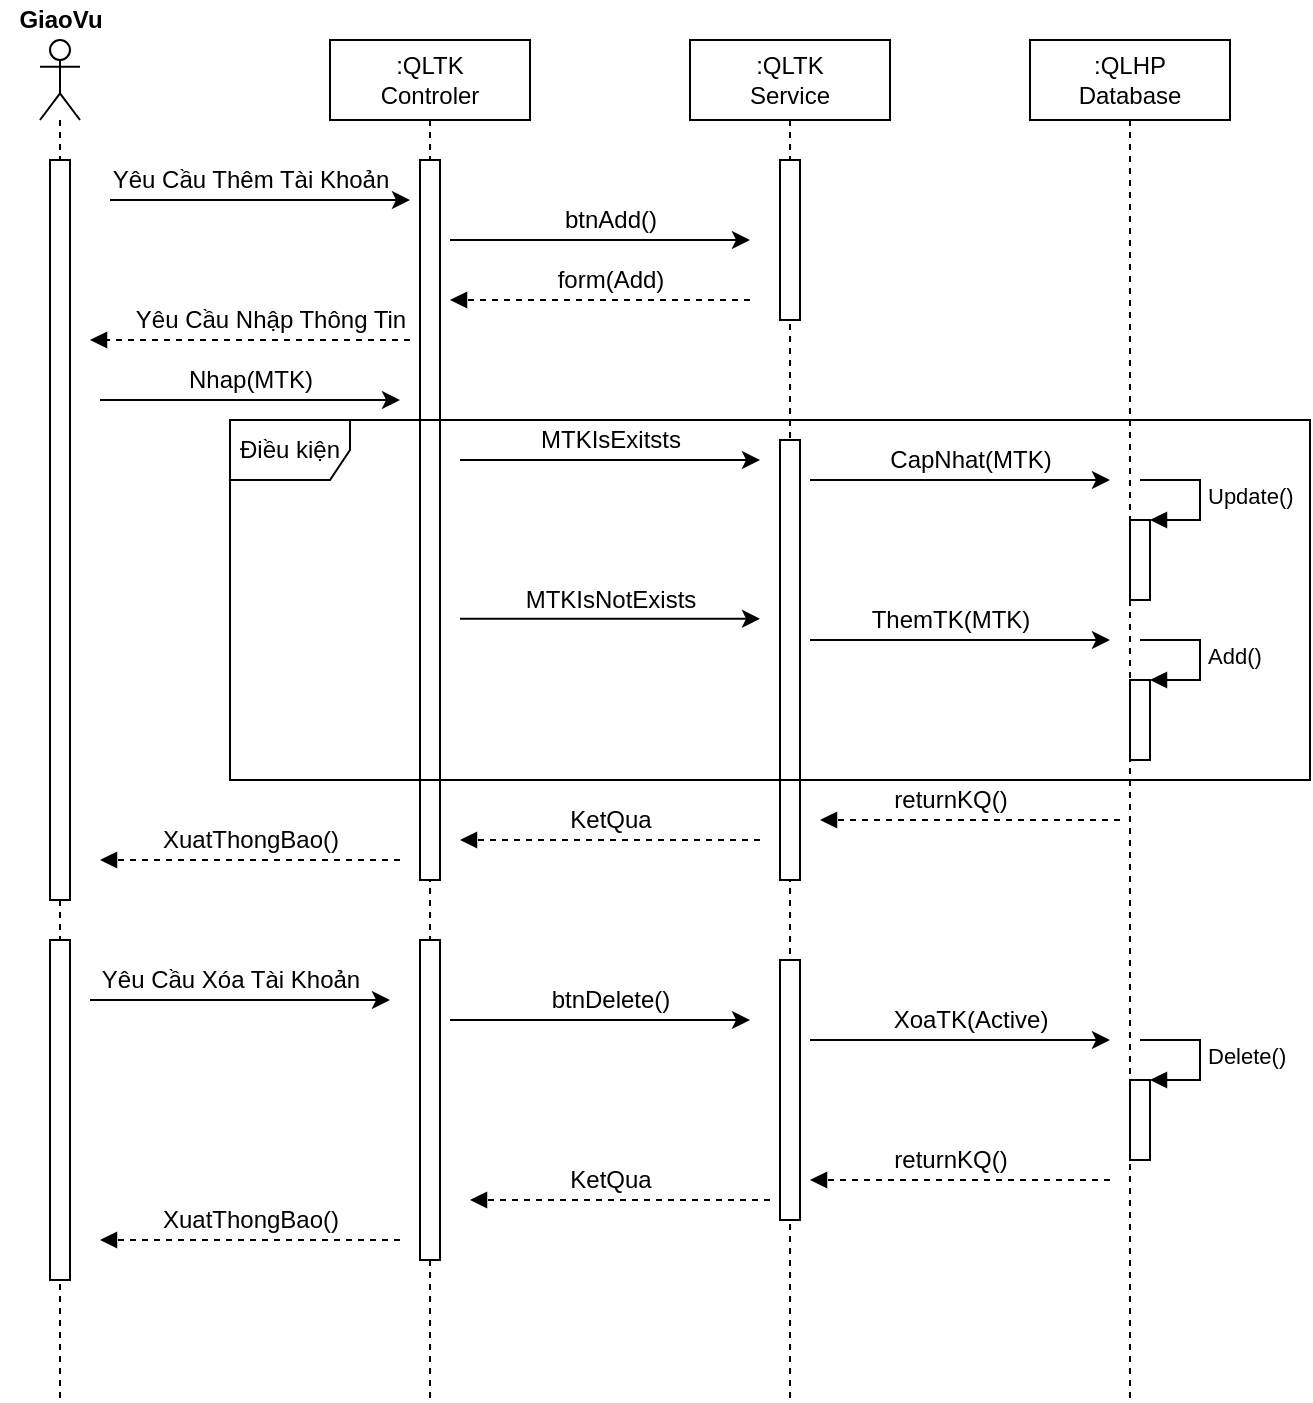 <mxfile version="15.8.3" type="github">
  <diagram id="u3xu3ZwD2KMhqAbnVQfo" name="Page-1">
    <mxGraphModel dx="1504" dy="644" grid="1" gridSize="10" guides="1" tooltips="1" connect="1" arrows="1" fold="1" page="1" pageScale="1" pageWidth="827" pageHeight="1169" math="0" shadow="0">
      <root>
        <mxCell id="0" />
        <mxCell id="1" parent="0" />
        <mxCell id="ndUAwhBKYh-yHIxpzxnG-2" value="&lt;b&gt;GiaoVu&lt;/b&gt;" style="text;html=1;align=center;verticalAlign=middle;resizable=0;points=[];autosize=1;strokeColor=none;fillColor=none;" vertex="1" parent="1">
          <mxGeometry x="45" y="220" width="60" height="20" as="geometry" />
        </mxCell>
        <mxCell id="ndUAwhBKYh-yHIxpzxnG-3" value="" style="shape=umlLifeline;participant=umlActor;perimeter=lifelinePerimeter;whiteSpace=wrap;html=1;container=1;collapsible=0;recursiveResize=0;verticalAlign=top;spacingTop=36;outlineConnect=0;" vertex="1" parent="1">
          <mxGeometry x="65" y="240" width="20" height="680" as="geometry" />
        </mxCell>
        <mxCell id="ndUAwhBKYh-yHIxpzxnG-7" value="" style="html=1;points=[];perimeter=orthogonalPerimeter;" vertex="1" parent="ndUAwhBKYh-yHIxpzxnG-3">
          <mxGeometry x="5" y="60" width="10" height="370" as="geometry" />
        </mxCell>
        <mxCell id="ndUAwhBKYh-yHIxpzxnG-52" value="" style="html=1;points=[];perimeter=orthogonalPerimeter;" vertex="1" parent="ndUAwhBKYh-yHIxpzxnG-3">
          <mxGeometry x="5" y="450" width="10" height="170" as="geometry" />
        </mxCell>
        <mxCell id="ndUAwhBKYh-yHIxpzxnG-4" value=":QLTK&lt;br&gt;Controler" style="shape=umlLifeline;perimeter=lifelinePerimeter;whiteSpace=wrap;html=1;container=1;collapsible=0;recursiveResize=0;outlineConnect=0;" vertex="1" parent="1">
          <mxGeometry x="210" y="240" width="100" height="680" as="geometry" />
        </mxCell>
        <mxCell id="ndUAwhBKYh-yHIxpzxnG-8" value="" style="html=1;points=[];perimeter=orthogonalPerimeter;" vertex="1" parent="ndUAwhBKYh-yHIxpzxnG-4">
          <mxGeometry x="45" y="60" width="10" height="360" as="geometry" />
        </mxCell>
        <mxCell id="ndUAwhBKYh-yHIxpzxnG-22" value="" style="endArrow=classic;html=1;rounded=0;" edge="1" parent="ndUAwhBKYh-yHIxpzxnG-4">
          <mxGeometry width="50" height="50" relative="1" as="geometry">
            <mxPoint x="-115.0" y="180" as="sourcePoint" />
            <mxPoint x="35" y="180" as="targetPoint" />
          </mxGeometry>
        </mxCell>
        <mxCell id="ndUAwhBKYh-yHIxpzxnG-51" value="" style="html=1;points=[];perimeter=orthogonalPerimeter;" vertex="1" parent="ndUAwhBKYh-yHIxpzxnG-4">
          <mxGeometry x="45" y="450" width="10" height="160" as="geometry" />
        </mxCell>
        <mxCell id="ndUAwhBKYh-yHIxpzxnG-56" value="" style="endArrow=classic;html=1;rounded=0;" edge="1" parent="ndUAwhBKYh-yHIxpzxnG-4">
          <mxGeometry width="50" height="50" relative="1" as="geometry">
            <mxPoint x="-120.0" y="480" as="sourcePoint" />
            <mxPoint x="30" y="480" as="targetPoint" />
          </mxGeometry>
        </mxCell>
        <mxCell id="ndUAwhBKYh-yHIxpzxnG-5" value=":QLTK&lt;br&gt;Service" style="shape=umlLifeline;perimeter=lifelinePerimeter;whiteSpace=wrap;html=1;container=1;collapsible=0;recursiveResize=0;outlineConnect=0;" vertex="1" parent="1">
          <mxGeometry x="390" y="240" width="100" height="680" as="geometry" />
        </mxCell>
        <mxCell id="ndUAwhBKYh-yHIxpzxnG-9" value="" style="html=1;points=[];perimeter=orthogonalPerimeter;" vertex="1" parent="ndUAwhBKYh-yHIxpzxnG-5">
          <mxGeometry x="45" y="60" width="10" height="80" as="geometry" />
        </mxCell>
        <mxCell id="ndUAwhBKYh-yHIxpzxnG-16" value="" style="html=1;verticalAlign=bottom;labelBackgroundColor=none;endArrow=block;endFill=1;dashed=1;rounded=0;" edge="1" parent="ndUAwhBKYh-yHIxpzxnG-5">
          <mxGeometry width="160" relative="1" as="geometry">
            <mxPoint x="30" y="130" as="sourcePoint" />
            <mxPoint x="-120" y="130" as="targetPoint" />
          </mxGeometry>
        </mxCell>
        <mxCell id="ndUAwhBKYh-yHIxpzxnG-24" value="" style="html=1;points=[];perimeter=orthogonalPerimeter;" vertex="1" parent="ndUAwhBKYh-yHIxpzxnG-5">
          <mxGeometry x="45" y="200" width="10" height="220" as="geometry" />
        </mxCell>
        <mxCell id="ndUAwhBKYh-yHIxpzxnG-53" value="" style="html=1;points=[];perimeter=orthogonalPerimeter;" vertex="1" parent="ndUAwhBKYh-yHIxpzxnG-5">
          <mxGeometry x="45" y="460" width="10" height="130" as="geometry" />
        </mxCell>
        <mxCell id="ndUAwhBKYh-yHIxpzxnG-60" value="" style="endArrow=classic;html=1;rounded=0;" edge="1" parent="ndUAwhBKYh-yHIxpzxnG-5">
          <mxGeometry width="50" height="50" relative="1" as="geometry">
            <mxPoint x="60.0" y="500.0" as="sourcePoint" />
            <mxPoint x="210" y="500.0" as="targetPoint" />
          </mxGeometry>
        </mxCell>
        <mxCell id="ndUAwhBKYh-yHIxpzxnG-66" value="" style="html=1;verticalAlign=bottom;labelBackgroundColor=none;endArrow=block;endFill=1;dashed=1;rounded=0;" edge="1" parent="ndUAwhBKYh-yHIxpzxnG-5">
          <mxGeometry width="160" relative="1" as="geometry">
            <mxPoint x="40" y="580.0" as="sourcePoint" />
            <mxPoint x="-110" y="580.0" as="targetPoint" />
          </mxGeometry>
        </mxCell>
        <mxCell id="ndUAwhBKYh-yHIxpzxnG-6" value=":QLHP&lt;br&gt;Database" style="shape=umlLifeline;perimeter=lifelinePerimeter;whiteSpace=wrap;html=1;container=1;collapsible=0;recursiveResize=0;outlineConnect=0;" vertex="1" parent="1">
          <mxGeometry x="560" y="240" width="100" height="680" as="geometry" />
        </mxCell>
        <mxCell id="ndUAwhBKYh-yHIxpzxnG-29" value="" style="html=1;points=[];perimeter=orthogonalPerimeter;" vertex="1" parent="ndUAwhBKYh-yHIxpzxnG-6">
          <mxGeometry x="50" y="240" width="10" height="40" as="geometry" />
        </mxCell>
        <mxCell id="ndUAwhBKYh-yHIxpzxnG-30" value="Update()" style="edgeStyle=orthogonalEdgeStyle;html=1;align=left;spacingLeft=2;endArrow=block;rounded=0;entryX=1;entryY=0;" edge="1" target="ndUAwhBKYh-yHIxpzxnG-29" parent="ndUAwhBKYh-yHIxpzxnG-6">
          <mxGeometry relative="1" as="geometry">
            <mxPoint x="55" y="220" as="sourcePoint" />
            <Array as="points">
              <mxPoint x="85" y="220" />
            </Array>
          </mxGeometry>
        </mxCell>
        <mxCell id="ndUAwhBKYh-yHIxpzxnG-31" value="" style="html=1;points=[];perimeter=orthogonalPerimeter;" vertex="1" parent="ndUAwhBKYh-yHIxpzxnG-6">
          <mxGeometry x="50" y="320" width="10" height="40" as="geometry" />
        </mxCell>
        <mxCell id="ndUAwhBKYh-yHIxpzxnG-32" value="Add()" style="edgeStyle=orthogonalEdgeStyle;html=1;align=left;spacingLeft=2;endArrow=block;rounded=0;entryX=1;entryY=0;" edge="1" parent="ndUAwhBKYh-yHIxpzxnG-6" target="ndUAwhBKYh-yHIxpzxnG-31">
          <mxGeometry relative="1" as="geometry">
            <mxPoint x="55" y="300" as="sourcePoint" />
            <Array as="points">
              <mxPoint x="85" y="300" />
            </Array>
          </mxGeometry>
        </mxCell>
        <mxCell id="ndUAwhBKYh-yHIxpzxnG-54" value="" style="html=1;points=[];perimeter=orthogonalPerimeter;" vertex="1" parent="ndUAwhBKYh-yHIxpzxnG-6">
          <mxGeometry x="50" y="520" width="10" height="40" as="geometry" />
        </mxCell>
        <mxCell id="ndUAwhBKYh-yHIxpzxnG-55" value="Delete()" style="edgeStyle=orthogonalEdgeStyle;html=1;align=left;spacingLeft=2;endArrow=block;rounded=0;entryX=1;entryY=0;" edge="1" target="ndUAwhBKYh-yHIxpzxnG-54" parent="ndUAwhBKYh-yHIxpzxnG-6">
          <mxGeometry relative="1" as="geometry">
            <mxPoint x="55" y="500" as="sourcePoint" />
            <Array as="points">
              <mxPoint x="85" y="500" />
            </Array>
          </mxGeometry>
        </mxCell>
        <mxCell id="ndUAwhBKYh-yHIxpzxnG-65" value="" style="html=1;verticalAlign=bottom;labelBackgroundColor=none;endArrow=block;endFill=1;dashed=1;rounded=0;" edge="1" parent="ndUAwhBKYh-yHIxpzxnG-6">
          <mxGeometry width="160" relative="1" as="geometry">
            <mxPoint x="40" y="570.0" as="sourcePoint" />
            <mxPoint x="-110" y="570.0" as="targetPoint" />
          </mxGeometry>
        </mxCell>
        <mxCell id="ndUAwhBKYh-yHIxpzxnG-12" value="" style="endArrow=classic;html=1;rounded=0;" edge="1" parent="1">
          <mxGeometry width="50" height="50" relative="1" as="geometry">
            <mxPoint x="100" y="320" as="sourcePoint" />
            <mxPoint x="250" y="320" as="targetPoint" />
          </mxGeometry>
        </mxCell>
        <mxCell id="ndUAwhBKYh-yHIxpzxnG-13" value="" style="endArrow=classic;html=1;rounded=0;" edge="1" parent="1">
          <mxGeometry width="50" height="50" relative="1" as="geometry">
            <mxPoint x="270" y="340" as="sourcePoint" />
            <mxPoint x="420.0" y="340" as="targetPoint" />
          </mxGeometry>
        </mxCell>
        <mxCell id="ndUAwhBKYh-yHIxpzxnG-17" value="" style="html=1;verticalAlign=bottom;labelBackgroundColor=none;endArrow=block;endFill=1;dashed=1;rounded=0;" edge="1" parent="1">
          <mxGeometry width="160" relative="1" as="geometry">
            <mxPoint x="250" y="390" as="sourcePoint" />
            <mxPoint x="90" y="390" as="targetPoint" />
          </mxGeometry>
        </mxCell>
        <mxCell id="ndUAwhBKYh-yHIxpzxnG-18" value="Yêu Cầu Thêm Tài Khoản" style="text;html=1;align=center;verticalAlign=middle;resizable=0;points=[];autosize=1;strokeColor=none;fillColor=none;" vertex="1" parent="1">
          <mxGeometry x="95" y="300" width="150" height="20" as="geometry" />
        </mxCell>
        <mxCell id="ndUAwhBKYh-yHIxpzxnG-19" value="btnAdd()" style="text;html=1;align=center;verticalAlign=middle;resizable=0;points=[];autosize=1;strokeColor=none;fillColor=none;" vertex="1" parent="1">
          <mxGeometry x="320" y="320" width="60" height="20" as="geometry" />
        </mxCell>
        <mxCell id="ndUAwhBKYh-yHIxpzxnG-20" value="form(Add)" style="text;html=1;align=center;verticalAlign=middle;resizable=0;points=[];autosize=1;strokeColor=none;fillColor=none;" vertex="1" parent="1">
          <mxGeometry x="315" y="350" width="70" height="20" as="geometry" />
        </mxCell>
        <mxCell id="ndUAwhBKYh-yHIxpzxnG-21" value="Yêu Cầu Nhập Thông Tin" style="text;html=1;align=center;verticalAlign=middle;resizable=0;points=[];autosize=1;strokeColor=none;fillColor=none;" vertex="1" parent="1">
          <mxGeometry x="105" y="370" width="150" height="20" as="geometry" />
        </mxCell>
        <mxCell id="ndUAwhBKYh-yHIxpzxnG-23" value="Nhap(MTK)" style="text;html=1;align=center;verticalAlign=middle;resizable=0;points=[];autosize=1;strokeColor=none;fillColor=none;" vertex="1" parent="1">
          <mxGeometry x="130" y="400" width="80" height="20" as="geometry" />
        </mxCell>
        <mxCell id="ndUAwhBKYh-yHIxpzxnG-26" value="" style="endArrow=classic;html=1;rounded=0;" edge="1" parent="1">
          <mxGeometry width="50" height="50" relative="1" as="geometry">
            <mxPoint x="450.0" y="460" as="sourcePoint" />
            <mxPoint x="600.0" y="460" as="targetPoint" />
          </mxGeometry>
        </mxCell>
        <mxCell id="ndUAwhBKYh-yHIxpzxnG-25" value="" style="endArrow=classic;html=1;rounded=0;" edge="1" parent="1">
          <mxGeometry width="50" height="50" relative="1" as="geometry">
            <mxPoint x="275.0" y="450" as="sourcePoint" />
            <mxPoint x="425.0" y="450" as="targetPoint" />
          </mxGeometry>
        </mxCell>
        <mxCell id="ndUAwhBKYh-yHIxpzxnG-27" value="" style="endArrow=classic;html=1;rounded=0;" edge="1" parent="1">
          <mxGeometry width="50" height="50" relative="1" as="geometry">
            <mxPoint x="275.0" y="529.41" as="sourcePoint" />
            <mxPoint x="425" y="529.41" as="targetPoint" />
          </mxGeometry>
        </mxCell>
        <mxCell id="ndUAwhBKYh-yHIxpzxnG-28" value="" style="endArrow=classic;html=1;rounded=0;" edge="1" parent="1">
          <mxGeometry width="50" height="50" relative="1" as="geometry">
            <mxPoint x="450.0" y="540" as="sourcePoint" />
            <mxPoint x="600" y="540" as="targetPoint" />
          </mxGeometry>
        </mxCell>
        <mxCell id="ndUAwhBKYh-yHIxpzxnG-35" value="MTKIsExitsts" style="text;html=1;align=center;verticalAlign=middle;resizable=0;points=[];autosize=1;strokeColor=none;fillColor=none;" vertex="1" parent="1">
          <mxGeometry x="305" y="430" width="90" height="20" as="geometry" />
        </mxCell>
        <mxCell id="ndUAwhBKYh-yHIxpzxnG-36" value="CapNhat(MTK)" style="text;html=1;align=center;verticalAlign=middle;resizable=0;points=[];autosize=1;strokeColor=none;fillColor=none;" vertex="1" parent="1">
          <mxGeometry x="480" y="440" width="100" height="20" as="geometry" />
        </mxCell>
        <mxCell id="ndUAwhBKYh-yHIxpzxnG-37" value="MTKIsNotExists" style="text;html=1;align=center;verticalAlign=middle;resizable=0;points=[];autosize=1;strokeColor=none;fillColor=none;" vertex="1" parent="1">
          <mxGeometry x="300" y="510" width="100" height="20" as="geometry" />
        </mxCell>
        <mxCell id="ndUAwhBKYh-yHIxpzxnG-38" value="ThemTK(MTK)" style="text;html=1;align=center;verticalAlign=middle;resizable=0;points=[];autosize=1;strokeColor=none;fillColor=none;" vertex="1" parent="1">
          <mxGeometry x="475" y="520" width="90" height="20" as="geometry" />
        </mxCell>
        <mxCell id="ndUAwhBKYh-yHIxpzxnG-43" value="Điều kiện" style="shape=umlFrame;whiteSpace=wrap;html=1;" vertex="1" parent="1">
          <mxGeometry x="160" y="430" width="540" height="180" as="geometry" />
        </mxCell>
        <mxCell id="ndUAwhBKYh-yHIxpzxnG-44" value="" style="html=1;verticalAlign=bottom;labelBackgroundColor=none;endArrow=block;endFill=1;dashed=1;rounded=0;" edge="1" parent="1">
          <mxGeometry width="160" relative="1" as="geometry">
            <mxPoint x="605" y="630" as="sourcePoint" />
            <mxPoint x="455.0" y="630" as="targetPoint" />
          </mxGeometry>
        </mxCell>
        <mxCell id="ndUAwhBKYh-yHIxpzxnG-45" value="" style="html=1;verticalAlign=bottom;labelBackgroundColor=none;endArrow=block;endFill=1;dashed=1;rounded=0;" edge="1" parent="1">
          <mxGeometry width="160" relative="1" as="geometry">
            <mxPoint x="425" y="640.0" as="sourcePoint" />
            <mxPoint x="275" y="640.0" as="targetPoint" />
          </mxGeometry>
        </mxCell>
        <mxCell id="ndUAwhBKYh-yHIxpzxnG-46" value="" style="html=1;verticalAlign=bottom;labelBackgroundColor=none;endArrow=block;endFill=1;dashed=1;rounded=0;" edge="1" parent="1">
          <mxGeometry width="160" relative="1" as="geometry">
            <mxPoint x="245" y="650.0" as="sourcePoint" />
            <mxPoint x="95.0" y="650.0" as="targetPoint" />
          </mxGeometry>
        </mxCell>
        <mxCell id="ndUAwhBKYh-yHIxpzxnG-47" value="returnKQ()" style="text;html=1;align=center;verticalAlign=middle;resizable=0;points=[];autosize=1;strokeColor=none;fillColor=none;" vertex="1" parent="1">
          <mxGeometry x="485" y="610" width="70" height="20" as="geometry" />
        </mxCell>
        <mxCell id="ndUAwhBKYh-yHIxpzxnG-48" value="KetQua" style="text;html=1;align=center;verticalAlign=middle;resizable=0;points=[];autosize=1;strokeColor=none;fillColor=none;" vertex="1" parent="1">
          <mxGeometry x="320" y="620" width="60" height="20" as="geometry" />
        </mxCell>
        <mxCell id="ndUAwhBKYh-yHIxpzxnG-50" value="XuatThongBao()" style="text;html=1;align=center;verticalAlign=middle;resizable=0;points=[];autosize=1;strokeColor=none;fillColor=none;" vertex="1" parent="1">
          <mxGeometry x="120" y="630" width="100" height="20" as="geometry" />
        </mxCell>
        <mxCell id="ndUAwhBKYh-yHIxpzxnG-57" value="Yêu Cầu Xóa Tài Khoản" style="text;html=1;align=center;verticalAlign=middle;resizable=0;points=[];autosize=1;strokeColor=none;fillColor=none;" vertex="1" parent="1">
          <mxGeometry x="85" y="700" width="150" height="20" as="geometry" />
        </mxCell>
        <mxCell id="ndUAwhBKYh-yHIxpzxnG-58" value="btnDelete()" style="text;html=1;align=center;verticalAlign=middle;resizable=0;points=[];autosize=1;strokeColor=none;fillColor=none;" vertex="1" parent="1">
          <mxGeometry x="315" y="710" width="70" height="20" as="geometry" />
        </mxCell>
        <mxCell id="ndUAwhBKYh-yHIxpzxnG-59" value="" style="endArrow=classic;html=1;rounded=0;" edge="1" parent="1">
          <mxGeometry width="50" height="50" relative="1" as="geometry">
            <mxPoint x="270.0" y="730" as="sourcePoint" />
            <mxPoint x="420" y="730" as="targetPoint" />
          </mxGeometry>
        </mxCell>
        <mxCell id="ndUAwhBKYh-yHIxpzxnG-63" value="XoaTK(Active)" style="text;html=1;align=center;verticalAlign=middle;resizable=0;points=[];autosize=1;strokeColor=none;fillColor=none;" vertex="1" parent="1">
          <mxGeometry x="485" y="720" width="90" height="20" as="geometry" />
        </mxCell>
        <mxCell id="ndUAwhBKYh-yHIxpzxnG-67" value="" style="html=1;verticalAlign=bottom;labelBackgroundColor=none;endArrow=block;endFill=1;dashed=1;rounded=0;" edge="1" parent="1">
          <mxGeometry width="160" relative="1" as="geometry">
            <mxPoint x="245" y="840.0" as="sourcePoint" />
            <mxPoint x="95.0" y="840.0" as="targetPoint" />
          </mxGeometry>
        </mxCell>
        <mxCell id="ndUAwhBKYh-yHIxpzxnG-68" value="returnKQ()" style="text;html=1;align=center;verticalAlign=middle;resizable=0;points=[];autosize=1;strokeColor=none;fillColor=none;" vertex="1" parent="1">
          <mxGeometry x="485" y="790" width="70" height="20" as="geometry" />
        </mxCell>
        <mxCell id="ndUAwhBKYh-yHIxpzxnG-69" value="KetQua" style="text;html=1;align=center;verticalAlign=middle;resizable=0;points=[];autosize=1;strokeColor=none;fillColor=none;" vertex="1" parent="1">
          <mxGeometry x="320" y="800" width="60" height="20" as="geometry" />
        </mxCell>
        <mxCell id="ndUAwhBKYh-yHIxpzxnG-70" value="XuatThongBao()" style="text;html=1;align=center;verticalAlign=middle;resizable=0;points=[];autosize=1;strokeColor=none;fillColor=none;" vertex="1" parent="1">
          <mxGeometry x="120" y="820" width="100" height="20" as="geometry" />
        </mxCell>
      </root>
    </mxGraphModel>
  </diagram>
</mxfile>
